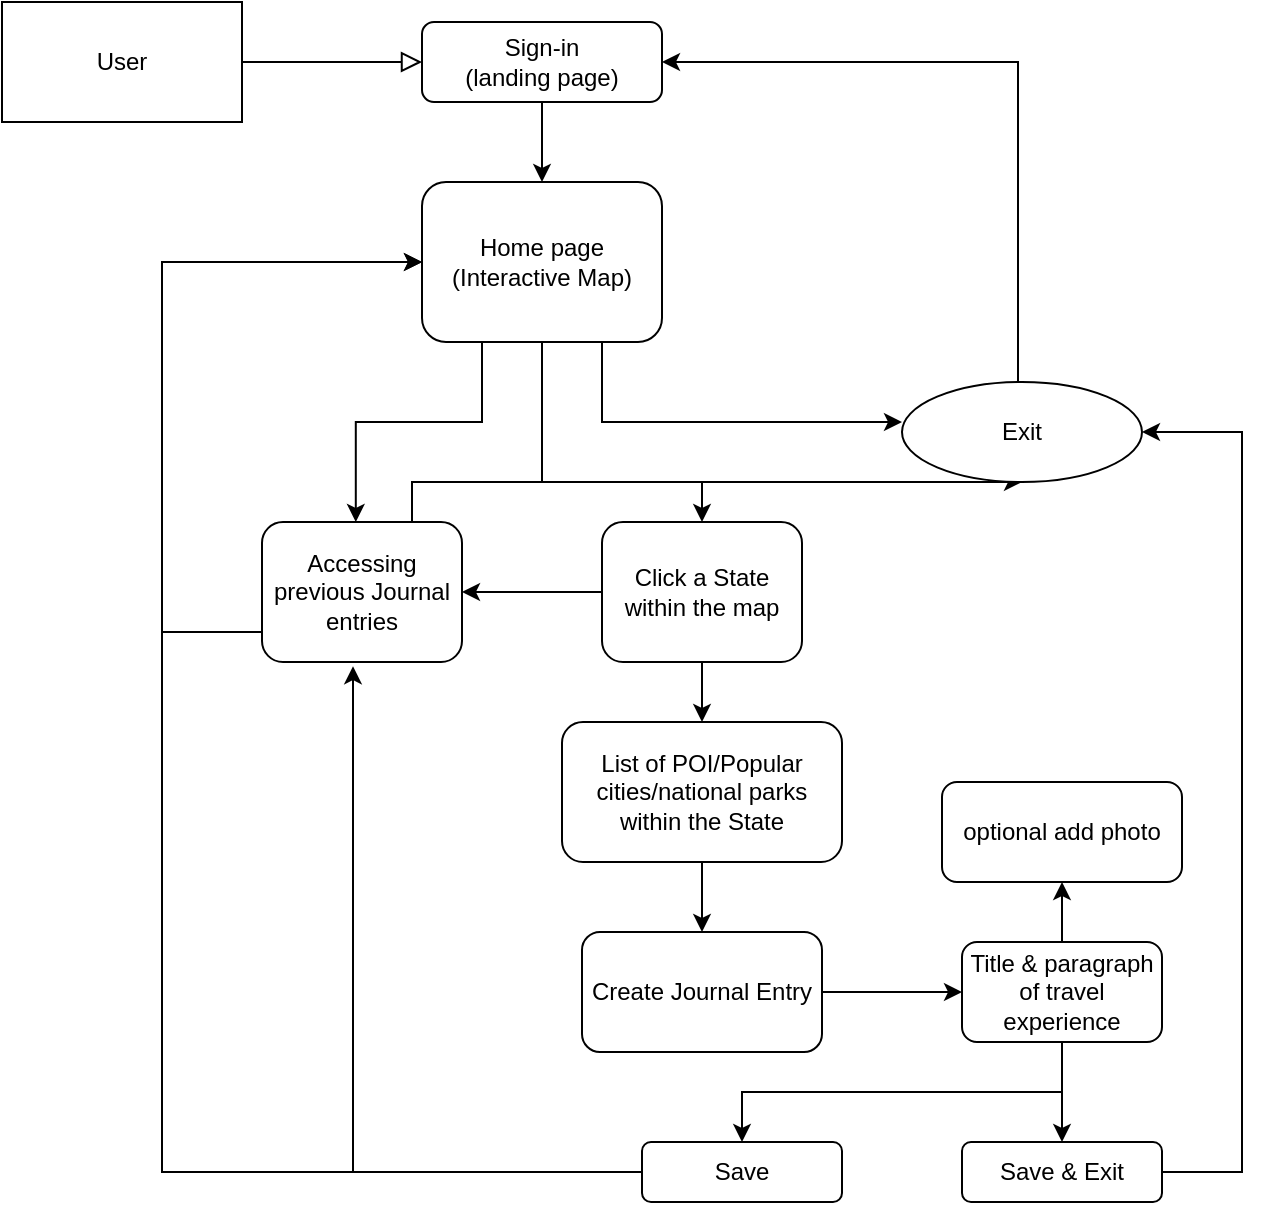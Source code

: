 <mxfile version="13.9.2" type="github">
  <diagram id="C5RBs43oDa-KdzZeNtuy" name="Page-1">
    <mxGraphModel dx="1422" dy="705" grid="1" gridSize="10" guides="1" tooltips="1" connect="1" arrows="1" fold="1" page="1" pageScale="1" pageWidth="827" pageHeight="1169" math="0" shadow="0">
      <root>
        <mxCell id="WIyWlLk6GJQsqaUBKTNV-0" />
        <mxCell id="WIyWlLk6GJQsqaUBKTNV-1" parent="WIyWlLk6GJQsqaUBKTNV-0" />
        <mxCell id="WIyWlLk6GJQsqaUBKTNV-2" value="" style="rounded=0;html=1;jettySize=auto;orthogonalLoop=1;fontSize=11;endArrow=block;endFill=0;endSize=8;strokeWidth=1;shadow=0;labelBackgroundColor=none;edgeStyle=orthogonalEdgeStyle;exitX=1;exitY=0.5;exitDx=0;exitDy=0;entryX=0;entryY=0.5;entryDx=0;entryDy=0;" parent="WIyWlLk6GJQsqaUBKTNV-1" source="KRUcjBzjKhA6vzqWpW5d-1" target="WIyWlLk6GJQsqaUBKTNV-3" edge="1">
          <mxGeometry relative="1" as="geometry">
            <mxPoint x="320" y="190" as="targetPoint" />
            <Array as="points" />
          </mxGeometry>
        </mxCell>
        <mxCell id="KRUcjBzjKhA6vzqWpW5d-26" style="edgeStyle=orthogonalEdgeStyle;rounded=0;orthogonalLoop=1;jettySize=auto;html=1;exitX=0.5;exitY=1;exitDx=0;exitDy=0;entryX=0.5;entryY=0;entryDx=0;entryDy=0;" edge="1" parent="WIyWlLk6GJQsqaUBKTNV-1" source="WIyWlLk6GJQsqaUBKTNV-3" target="KRUcjBzjKhA6vzqWpW5d-4">
          <mxGeometry relative="1" as="geometry" />
        </mxCell>
        <mxCell id="WIyWlLk6GJQsqaUBKTNV-3" value="Sign-in &lt;br&gt;(landing page)" style="rounded=1;whiteSpace=wrap;html=1;fontSize=12;glass=0;strokeWidth=1;shadow=0;" parent="WIyWlLk6GJQsqaUBKTNV-1" vertex="1">
          <mxGeometry x="260" y="70" width="120" height="40" as="geometry" />
        </mxCell>
        <mxCell id="KRUcjBzjKhA6vzqWpW5d-1" value="User" style="rounded=0;whiteSpace=wrap;html=1;" vertex="1" parent="WIyWlLk6GJQsqaUBKTNV-1">
          <mxGeometry x="50" y="60" width="120" height="60" as="geometry" />
        </mxCell>
        <mxCell id="KRUcjBzjKhA6vzqWpW5d-5" style="edgeStyle=orthogonalEdgeStyle;rounded=0;orthogonalLoop=1;jettySize=auto;html=1;exitX=0.5;exitY=1;exitDx=0;exitDy=0;entryX=0.5;entryY=0;entryDx=0;entryDy=0;" edge="1" parent="WIyWlLk6GJQsqaUBKTNV-1" source="KRUcjBzjKhA6vzqWpW5d-4" target="KRUcjBzjKhA6vzqWpW5d-15">
          <mxGeometry relative="1" as="geometry">
            <mxPoint x="430" y="320" as="targetPoint" />
            <Array as="points">
              <mxPoint x="320" y="300" />
              <mxPoint x="400" y="300" />
            </Array>
          </mxGeometry>
        </mxCell>
        <mxCell id="KRUcjBzjKhA6vzqWpW5d-7" style="edgeStyle=orthogonalEdgeStyle;rounded=0;orthogonalLoop=1;jettySize=auto;html=1;exitX=0.25;exitY=1;exitDx=0;exitDy=0;entryX=0.469;entryY=0;entryDx=0;entryDy=0;entryPerimeter=0;" edge="1" parent="WIyWlLk6GJQsqaUBKTNV-1" source="KRUcjBzjKhA6vzqWpW5d-4" target="KRUcjBzjKhA6vzqWpW5d-9">
          <mxGeometry relative="1" as="geometry">
            <mxPoint x="221" y="360" as="targetPoint" />
            <Array as="points">
              <mxPoint x="290" y="270" />
              <mxPoint x="227" y="270" />
            </Array>
          </mxGeometry>
        </mxCell>
        <mxCell id="KRUcjBzjKhA6vzqWpW5d-8" style="edgeStyle=orthogonalEdgeStyle;rounded=0;orthogonalLoop=1;jettySize=auto;html=1;exitX=0.75;exitY=1;exitDx=0;exitDy=0;entryX=0;entryY=0.25;entryDx=0;entryDy=0;" edge="1" parent="WIyWlLk6GJQsqaUBKTNV-1" source="KRUcjBzjKhA6vzqWpW5d-4">
          <mxGeometry relative="1" as="geometry">
            <mxPoint x="500" y="270" as="targetPoint" />
            <Array as="points">
              <mxPoint x="350" y="270" />
            </Array>
          </mxGeometry>
        </mxCell>
        <mxCell id="KRUcjBzjKhA6vzqWpW5d-4" value="Home page&lt;br&gt;(Interactive Map)" style="rounded=1;whiteSpace=wrap;html=1;" vertex="1" parent="WIyWlLk6GJQsqaUBKTNV-1">
          <mxGeometry x="260" y="150" width="120" height="80" as="geometry" />
        </mxCell>
        <mxCell id="KRUcjBzjKhA6vzqWpW5d-32" style="edgeStyle=orthogonalEdgeStyle;rounded=0;orthogonalLoop=1;jettySize=auto;html=1;exitX=0;exitY=0.5;exitDx=0;exitDy=0;entryX=0;entryY=0.5;entryDx=0;entryDy=0;" edge="1" parent="WIyWlLk6GJQsqaUBKTNV-1" source="KRUcjBzjKhA6vzqWpW5d-9" target="KRUcjBzjKhA6vzqWpW5d-4">
          <mxGeometry relative="1" as="geometry">
            <Array as="points">
              <mxPoint x="130" y="375" />
              <mxPoint x="130" y="190" />
            </Array>
          </mxGeometry>
        </mxCell>
        <mxCell id="KRUcjBzjKhA6vzqWpW5d-33" style="edgeStyle=orthogonalEdgeStyle;rounded=0;orthogonalLoop=1;jettySize=auto;html=1;exitX=0.75;exitY=0;exitDx=0;exitDy=0;entryX=0.5;entryY=1;entryDx=0;entryDy=0;" edge="1" parent="WIyWlLk6GJQsqaUBKTNV-1" source="KRUcjBzjKhA6vzqWpW5d-9" target="KRUcjBzjKhA6vzqWpW5d-41">
          <mxGeometry relative="1" as="geometry">
            <mxPoint x="500" y="290" as="targetPoint" />
            <Array as="points">
              <mxPoint x="255" y="300" />
            </Array>
          </mxGeometry>
        </mxCell>
        <mxCell id="KRUcjBzjKhA6vzqWpW5d-9" value="Accessing previous Journal entries" style="rounded=1;whiteSpace=wrap;html=1;" vertex="1" parent="WIyWlLk6GJQsqaUBKTNV-1">
          <mxGeometry x="180" y="320" width="100" height="70" as="geometry" />
        </mxCell>
        <mxCell id="KRUcjBzjKhA6vzqWpW5d-25" style="edgeStyle=orthogonalEdgeStyle;rounded=0;orthogonalLoop=1;jettySize=auto;html=1;exitX=0.5;exitY=0;exitDx=0;exitDy=0;entryX=1;entryY=0.5;entryDx=0;entryDy=0;" edge="1" parent="WIyWlLk6GJQsqaUBKTNV-1" target="WIyWlLk6GJQsqaUBKTNV-3">
          <mxGeometry relative="1" as="geometry">
            <mxPoint x="558" y="260" as="sourcePoint" />
            <Array as="points">
              <mxPoint x="558" y="90" />
            </Array>
          </mxGeometry>
        </mxCell>
        <mxCell id="KRUcjBzjKhA6vzqWpW5d-18" style="edgeStyle=orthogonalEdgeStyle;rounded=0;orthogonalLoop=1;jettySize=auto;html=1;exitX=0.5;exitY=1;exitDx=0;exitDy=0;entryX=0.5;entryY=0;entryDx=0;entryDy=0;" edge="1" parent="WIyWlLk6GJQsqaUBKTNV-1" source="KRUcjBzjKhA6vzqWpW5d-15" target="KRUcjBzjKhA6vzqWpW5d-17">
          <mxGeometry relative="1" as="geometry" />
        </mxCell>
        <mxCell id="KRUcjBzjKhA6vzqWpW5d-15" value="Click a State within the map" style="rounded=1;whiteSpace=wrap;html=1;" vertex="1" parent="WIyWlLk6GJQsqaUBKTNV-1">
          <mxGeometry x="350" y="320" width="100" height="70" as="geometry" />
        </mxCell>
        <mxCell id="KRUcjBzjKhA6vzqWpW5d-21" style="edgeStyle=orthogonalEdgeStyle;rounded=0;orthogonalLoop=1;jettySize=auto;html=1;exitX=0.5;exitY=1;exitDx=0;exitDy=0;entryX=0.5;entryY=0;entryDx=0;entryDy=0;" edge="1" parent="WIyWlLk6GJQsqaUBKTNV-1" source="KRUcjBzjKhA6vzqWpW5d-17" target="KRUcjBzjKhA6vzqWpW5d-35">
          <mxGeometry relative="1" as="geometry">
            <mxPoint x="400.31" y="510" as="targetPoint" />
          </mxGeometry>
        </mxCell>
        <mxCell id="KRUcjBzjKhA6vzqWpW5d-27" style="edgeStyle=orthogonalEdgeStyle;rounded=0;orthogonalLoop=1;jettySize=auto;html=1;exitX=0;exitY=0.5;exitDx=0;exitDy=0;entryX=1;entryY=0.5;entryDx=0;entryDy=0;" edge="1" parent="WIyWlLk6GJQsqaUBKTNV-1" source="KRUcjBzjKhA6vzqWpW5d-15" target="KRUcjBzjKhA6vzqWpW5d-9">
          <mxGeometry relative="1" as="geometry">
            <Array as="points" />
          </mxGeometry>
        </mxCell>
        <mxCell id="KRUcjBzjKhA6vzqWpW5d-17" value="List of POI/Popular cities/national parks within the State" style="rounded=1;whiteSpace=wrap;html=1;" vertex="1" parent="WIyWlLk6GJQsqaUBKTNV-1">
          <mxGeometry x="330" y="420" width="140" height="70" as="geometry" />
        </mxCell>
        <mxCell id="KRUcjBzjKhA6vzqWpW5d-19" value="optional add photo" style="whiteSpace=wrap;html=1;rounded=1;" vertex="1" parent="WIyWlLk6GJQsqaUBKTNV-1">
          <mxGeometry x="520" y="450" width="120" height="50" as="geometry" />
        </mxCell>
        <mxCell id="KRUcjBzjKhA6vzqWpW5d-23" style="edgeStyle=orthogonalEdgeStyle;rounded=0;orthogonalLoop=1;jettySize=auto;html=1;entryX=0.455;entryY=1.03;entryDx=0;entryDy=0;entryPerimeter=0;" edge="1" parent="WIyWlLk6GJQsqaUBKTNV-1" source="KRUcjBzjKhA6vzqWpW5d-22" target="KRUcjBzjKhA6vzqWpW5d-9">
          <mxGeometry relative="1" as="geometry" />
        </mxCell>
        <mxCell id="KRUcjBzjKhA6vzqWpW5d-24" style="edgeStyle=orthogonalEdgeStyle;rounded=0;orthogonalLoop=1;jettySize=auto;html=1;exitX=0;exitY=0.5;exitDx=0;exitDy=0;entryX=0;entryY=0.5;entryDx=0;entryDy=0;" edge="1" parent="WIyWlLk6GJQsqaUBKTNV-1" source="KRUcjBzjKhA6vzqWpW5d-22" target="KRUcjBzjKhA6vzqWpW5d-4">
          <mxGeometry relative="1" as="geometry">
            <Array as="points">
              <mxPoint x="130" y="645" />
              <mxPoint x="130" y="190" />
            </Array>
          </mxGeometry>
        </mxCell>
        <mxCell id="KRUcjBzjKhA6vzqWpW5d-31" style="edgeStyle=orthogonalEdgeStyle;rounded=0;orthogonalLoop=1;jettySize=auto;html=1;exitX=1;exitY=0.5;exitDx=0;exitDy=0;entryX=1;entryY=0.5;entryDx=0;entryDy=0;" edge="1" parent="WIyWlLk6GJQsqaUBKTNV-1" source="KRUcjBzjKhA6vzqWpW5d-37" target="KRUcjBzjKhA6vzqWpW5d-41">
          <mxGeometry relative="1" as="geometry">
            <mxPoint x="616" y="280" as="targetPoint" />
            <Array as="points">
              <mxPoint x="670" y="645" />
              <mxPoint x="670" y="275" />
            </Array>
          </mxGeometry>
        </mxCell>
        <mxCell id="KRUcjBzjKhA6vzqWpW5d-22" value="Save" style="rounded=1;whiteSpace=wrap;html=1;" vertex="1" parent="WIyWlLk6GJQsqaUBKTNV-1">
          <mxGeometry x="370" y="630" width="100" height="30" as="geometry" />
        </mxCell>
        <mxCell id="KRUcjBzjKhA6vzqWpW5d-29" style="edgeStyle=orthogonalEdgeStyle;rounded=0;orthogonalLoop=1;jettySize=auto;html=1;exitX=0.5;exitY=1;exitDx=0;exitDy=0;entryX=0.5;entryY=0;entryDx=0;entryDy=0;" edge="1" parent="WIyWlLk6GJQsqaUBKTNV-1" source="KRUcjBzjKhA6vzqWpW5d-28" target="KRUcjBzjKhA6vzqWpW5d-22">
          <mxGeometry relative="1" as="geometry" />
        </mxCell>
        <mxCell id="KRUcjBzjKhA6vzqWpW5d-30" style="edgeStyle=orthogonalEdgeStyle;rounded=0;orthogonalLoop=1;jettySize=auto;html=1;exitX=1;exitY=0.5;exitDx=0;exitDy=0;entryX=0.5;entryY=1;entryDx=0;entryDy=0;" edge="1" parent="WIyWlLk6GJQsqaUBKTNV-1" source="KRUcjBzjKhA6vzqWpW5d-28" target="KRUcjBzjKhA6vzqWpW5d-19">
          <mxGeometry relative="1" as="geometry">
            <Array as="points">
              <mxPoint x="580" y="555" />
            </Array>
          </mxGeometry>
        </mxCell>
        <mxCell id="KRUcjBzjKhA6vzqWpW5d-40" style="edgeStyle=orthogonalEdgeStyle;rounded=0;orthogonalLoop=1;jettySize=auto;html=1;exitX=0.5;exitY=1;exitDx=0;exitDy=0;entryX=0.5;entryY=0;entryDx=0;entryDy=0;" edge="1" parent="WIyWlLk6GJQsqaUBKTNV-1" source="KRUcjBzjKhA6vzqWpW5d-28" target="KRUcjBzjKhA6vzqWpW5d-37">
          <mxGeometry relative="1" as="geometry" />
        </mxCell>
        <mxCell id="KRUcjBzjKhA6vzqWpW5d-28" value="Title &amp;amp; paragraph of travel experience" style="rounded=1;whiteSpace=wrap;html=1;" vertex="1" parent="WIyWlLk6GJQsqaUBKTNV-1">
          <mxGeometry x="530" y="530" width="100" height="50" as="geometry" />
        </mxCell>
        <mxCell id="KRUcjBzjKhA6vzqWpW5d-36" style="edgeStyle=orthogonalEdgeStyle;rounded=0;orthogonalLoop=1;jettySize=auto;html=1;exitX=1;exitY=0.5;exitDx=0;exitDy=0;" edge="1" parent="WIyWlLk6GJQsqaUBKTNV-1" source="KRUcjBzjKhA6vzqWpW5d-35" target="KRUcjBzjKhA6vzqWpW5d-28">
          <mxGeometry relative="1" as="geometry" />
        </mxCell>
        <mxCell id="KRUcjBzjKhA6vzqWpW5d-35" value="Create Journal Entry" style="rounded=1;whiteSpace=wrap;html=1;" vertex="1" parent="WIyWlLk6GJQsqaUBKTNV-1">
          <mxGeometry x="340" y="525" width="120" height="60" as="geometry" />
        </mxCell>
        <mxCell id="KRUcjBzjKhA6vzqWpW5d-37" value="Save &amp;amp; Exit" style="rounded=1;whiteSpace=wrap;html=1;" vertex="1" parent="WIyWlLk6GJQsqaUBKTNV-1">
          <mxGeometry x="530" y="630" width="100" height="30" as="geometry" />
        </mxCell>
        <mxCell id="KRUcjBzjKhA6vzqWpW5d-41" value="Exit" style="ellipse;whiteSpace=wrap;html=1;" vertex="1" parent="WIyWlLk6GJQsqaUBKTNV-1">
          <mxGeometry x="500" y="250" width="120" height="50" as="geometry" />
        </mxCell>
      </root>
    </mxGraphModel>
  </diagram>
</mxfile>
